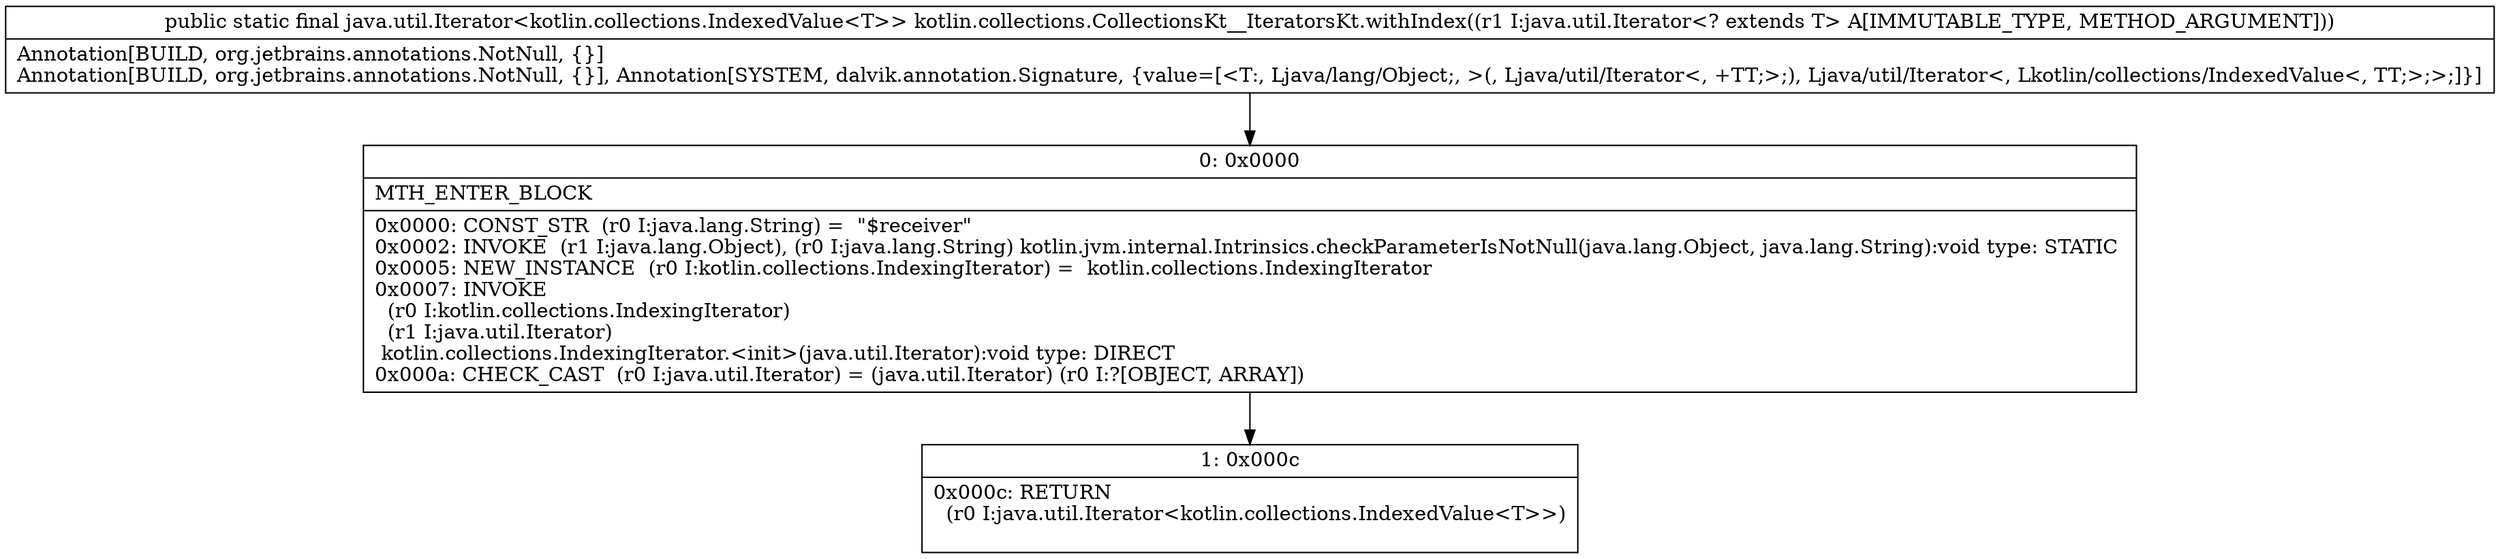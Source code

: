 digraph "CFG forkotlin.collections.CollectionsKt__IteratorsKt.withIndex(Ljava\/util\/Iterator;)Ljava\/util\/Iterator;" {
Node_0 [shape=record,label="{0\:\ 0x0000|MTH_ENTER_BLOCK\l|0x0000: CONST_STR  (r0 I:java.lang.String) =  \"$receiver\" \l0x0002: INVOKE  (r1 I:java.lang.Object), (r0 I:java.lang.String) kotlin.jvm.internal.Intrinsics.checkParameterIsNotNull(java.lang.Object, java.lang.String):void type: STATIC \l0x0005: NEW_INSTANCE  (r0 I:kotlin.collections.IndexingIterator) =  kotlin.collections.IndexingIterator \l0x0007: INVOKE  \l  (r0 I:kotlin.collections.IndexingIterator)\l  (r1 I:java.util.Iterator)\l kotlin.collections.IndexingIterator.\<init\>(java.util.Iterator):void type: DIRECT \l0x000a: CHECK_CAST  (r0 I:java.util.Iterator) = (java.util.Iterator) (r0 I:?[OBJECT, ARRAY]) \l}"];
Node_1 [shape=record,label="{1\:\ 0x000c|0x000c: RETURN  \l  (r0 I:java.util.Iterator\<kotlin.collections.IndexedValue\<T\>\>)\l \l}"];
MethodNode[shape=record,label="{public static final java.util.Iterator\<kotlin.collections.IndexedValue\<T\>\> kotlin.collections.CollectionsKt__IteratorsKt.withIndex((r1 I:java.util.Iterator\<? extends T\> A[IMMUTABLE_TYPE, METHOD_ARGUMENT]))  | Annotation[BUILD, org.jetbrains.annotations.NotNull, \{\}]\lAnnotation[BUILD, org.jetbrains.annotations.NotNull, \{\}], Annotation[SYSTEM, dalvik.annotation.Signature, \{value=[\<T:, Ljava\/lang\/Object;, \>(, Ljava\/util\/Iterator\<, +TT;\>;), Ljava\/util\/Iterator\<, Lkotlin\/collections\/IndexedValue\<, TT;\>;\>;]\}]\l}"];
MethodNode -> Node_0;
Node_0 -> Node_1;
}

